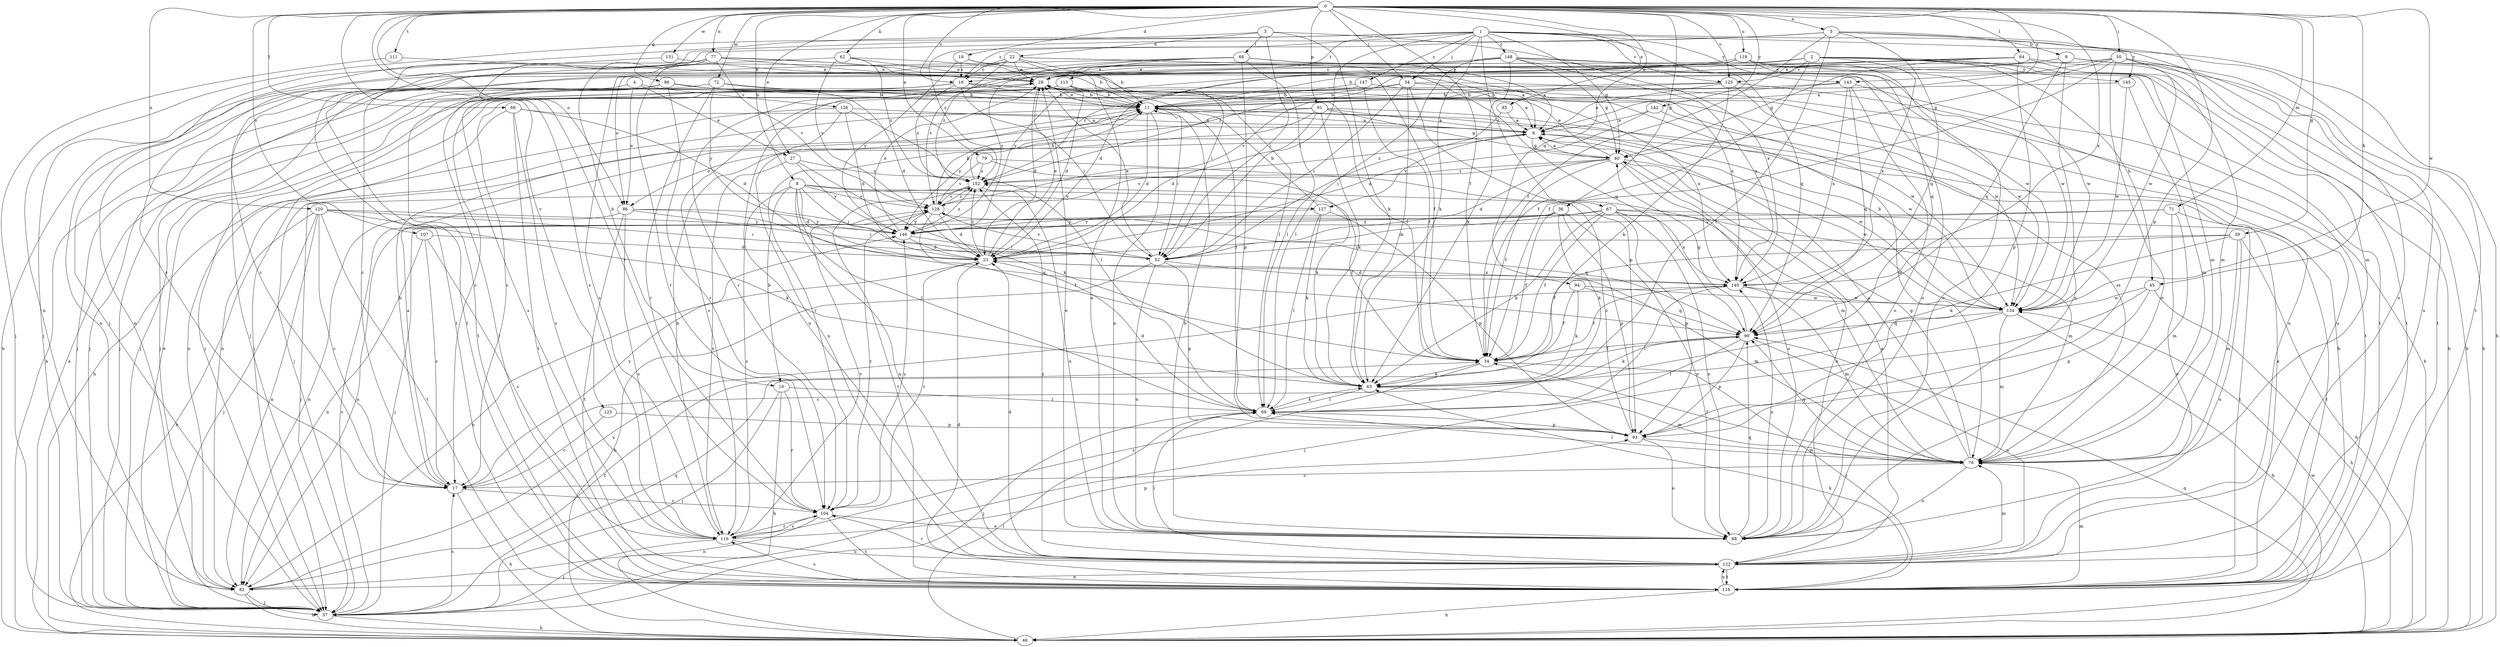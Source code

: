 strict digraph  {
0;
1;
2;
3;
4;
5;
6;
8;
9;
10;
11;
16;
17;
19;
22;
23;
27;
28;
34;
36;
39;
40;
45;
46;
50;
52;
54;
57;
62;
63;
64;
66;
67;
68;
69;
71;
72;
76;
77;
79;
82;
85;
86;
88;
91;
93;
94;
96;
99;
104;
107;
110;
111;
113;
116;
118;
120;
122;
123;
125;
126;
127;
128;
131;
134;
140;
142;
143;
145;
146;
147;
148;
152;
0 -> 5  [label=a];
0 -> 8  [label=b];
0 -> 16  [label=c];
0 -> 19  [label=d];
0 -> 27  [label=e];
0 -> 34  [label=f];
0 -> 36  [label=g];
0 -> 39  [label=g];
0 -> 45  [label=h];
0 -> 50  [label=i];
0 -> 54  [label=j];
0 -> 62  [label=k];
0 -> 64  [label=l];
0 -> 66  [label=l];
0 -> 71  [label=m];
0 -> 72  [label=m];
0 -> 77  [label=n];
0 -> 79  [label=n];
0 -> 85  [label=o];
0 -> 86  [label=o];
0 -> 91  [label=p];
0 -> 93  [label=p];
0 -> 94  [label=q];
0 -> 96  [label=q];
0 -> 104  [label=r];
0 -> 107  [label=s];
0 -> 111  [label=t];
0 -> 118  [label=u];
0 -> 120  [label=u];
0 -> 123  [label=v];
0 -> 125  [label=v];
0 -> 131  [label=w];
0 -> 134  [label=w];
0 -> 140  [label=x];
0 -> 142  [label=y];
0 -> 143  [label=y];
1 -> 40  [label=g];
1 -> 52  [label=i];
1 -> 54  [label=j];
1 -> 57  [label=j];
1 -> 63  [label=k];
1 -> 67  [label=l];
1 -> 99  [label=q];
1 -> 110  [label=s];
1 -> 113  [label=t];
1 -> 116  [label=t];
1 -> 122  [label=u];
1 -> 125  [label=v];
1 -> 143  [label=y];
1 -> 147  [label=z];
1 -> 148  [label=z];
1 -> 152  [label=z];
2 -> 16  [label=c];
2 -> 34  [label=f];
2 -> 45  [label=h];
2 -> 46  [label=h];
2 -> 57  [label=j];
2 -> 76  [label=m];
2 -> 86  [label=o];
2 -> 125  [label=v];
2 -> 140  [label=x];
2 -> 145  [label=y];
3 -> 22  [label=d];
3 -> 52  [label=i];
3 -> 63  [label=k];
3 -> 68  [label=l];
3 -> 82  [label=n];
3 -> 140  [label=x];
4 -> 27  [label=e];
4 -> 57  [label=j];
4 -> 86  [label=o];
4 -> 126  [label=v];
5 -> 9  [label=b];
5 -> 10  [label=b];
5 -> 16  [label=c];
5 -> 34  [label=f];
5 -> 46  [label=h];
5 -> 69  [label=l];
5 -> 99  [label=q];
5 -> 145  [label=y];
6 -> 40  [label=g];
6 -> 86  [label=o];
6 -> 127  [label=v];
6 -> 134  [label=w];
6 -> 152  [label=z];
8 -> 10  [label=b];
8 -> 23  [label=d];
8 -> 34  [label=f];
8 -> 52  [label=i];
8 -> 69  [label=l];
8 -> 110  [label=s];
8 -> 122  [label=u];
8 -> 127  [label=v];
8 -> 128  [label=v];
9 -> 28  [label=e];
9 -> 46  [label=h];
9 -> 88  [label=o];
9 -> 99  [label=q];
9 -> 116  [label=t];
9 -> 152  [label=z];
10 -> 46  [label=h];
10 -> 57  [label=j];
10 -> 69  [label=l];
10 -> 104  [label=r];
11 -> 6  [label=a];
11 -> 23  [label=d];
11 -> 28  [label=e];
11 -> 52  [label=i];
11 -> 82  [label=n];
11 -> 88  [label=o];
16 -> 6  [label=a];
16 -> 11  [label=b];
16 -> 46  [label=h];
16 -> 52  [label=i];
16 -> 57  [label=j];
16 -> 116  [label=t];
16 -> 134  [label=w];
16 -> 152  [label=z];
17 -> 6  [label=a];
17 -> 11  [label=b];
17 -> 46  [label=h];
17 -> 104  [label=r];
17 -> 146  [label=y];
19 -> 6  [label=a];
19 -> 16  [label=c];
19 -> 52  [label=i];
19 -> 146  [label=y];
22 -> 11  [label=b];
22 -> 16  [label=c];
22 -> 28  [label=e];
22 -> 46  [label=h];
22 -> 88  [label=o];
22 -> 99  [label=q];
22 -> 116  [label=t];
22 -> 140  [label=x];
22 -> 152  [label=z];
23 -> 28  [label=e];
23 -> 82  [label=n];
23 -> 104  [label=r];
23 -> 140  [label=x];
23 -> 152  [label=z];
27 -> 63  [label=k];
27 -> 110  [label=s];
27 -> 146  [label=y];
27 -> 152  [label=z];
28 -> 11  [label=b];
28 -> 23  [label=d];
28 -> 57  [label=j];
28 -> 69  [label=l];
28 -> 122  [label=u];
34 -> 63  [label=k];
34 -> 110  [label=s];
34 -> 116  [label=t];
36 -> 34  [label=f];
36 -> 63  [label=k];
36 -> 82  [label=n];
36 -> 88  [label=o];
36 -> 93  [label=p];
36 -> 146  [label=y];
39 -> 34  [label=f];
39 -> 46  [label=h];
39 -> 52  [label=i];
39 -> 63  [label=k];
39 -> 76  [label=m];
39 -> 122  [label=u];
40 -> 6  [label=a];
40 -> 23  [label=d];
40 -> 28  [label=e];
40 -> 34  [label=f];
40 -> 88  [label=o];
40 -> 122  [label=u];
40 -> 128  [label=v];
40 -> 134  [label=w];
40 -> 152  [label=z];
45 -> 46  [label=h];
45 -> 57  [label=j];
45 -> 93  [label=p];
45 -> 134  [label=w];
46 -> 28  [label=e];
46 -> 69  [label=l];
46 -> 99  [label=q];
46 -> 134  [label=w];
50 -> 6  [label=a];
50 -> 28  [label=e];
50 -> 34  [label=f];
50 -> 40  [label=g];
50 -> 46  [label=h];
50 -> 88  [label=o];
50 -> 122  [label=u];
50 -> 134  [label=w];
52 -> 28  [label=e];
52 -> 46  [label=h];
52 -> 76  [label=m];
52 -> 88  [label=o];
52 -> 93  [label=p];
52 -> 128  [label=v];
54 -> 11  [label=b];
54 -> 46  [label=h];
54 -> 52  [label=i];
54 -> 63  [label=k];
54 -> 93  [label=p];
54 -> 110  [label=s];
54 -> 134  [label=w];
57 -> 17  [label=c];
57 -> 28  [label=e];
57 -> 46  [label=h];
57 -> 99  [label=q];
57 -> 128  [label=v];
62 -> 11  [label=b];
62 -> 17  [label=c];
62 -> 28  [label=e];
62 -> 128  [label=v];
62 -> 152  [label=z];
63 -> 69  [label=l];
63 -> 76  [label=m];
64 -> 11  [label=b];
64 -> 28  [label=e];
64 -> 40  [label=g];
64 -> 76  [label=m];
64 -> 93  [label=p];
64 -> 116  [label=t];
64 -> 152  [label=z];
66 -> 6  [label=a];
66 -> 23  [label=d];
66 -> 82  [label=n];
66 -> 110  [label=s];
66 -> 116  [label=t];
67 -> 34  [label=f];
67 -> 52  [label=i];
67 -> 63  [label=k];
67 -> 76  [label=m];
67 -> 88  [label=o];
67 -> 93  [label=p];
67 -> 116  [label=t];
67 -> 140  [label=x];
67 -> 146  [label=y];
68 -> 6  [label=a];
68 -> 17  [label=c];
68 -> 28  [label=e];
68 -> 69  [label=l];
68 -> 82  [label=n];
68 -> 93  [label=p];
68 -> 128  [label=v];
68 -> 134  [label=w];
69 -> 23  [label=d];
69 -> 57  [label=j];
69 -> 63  [label=k];
69 -> 93  [label=p];
71 -> 57  [label=j];
71 -> 76  [label=m];
71 -> 88  [label=o];
71 -> 116  [label=t];
71 -> 146  [label=y];
72 -> 11  [label=b];
72 -> 57  [label=j];
72 -> 76  [label=m];
72 -> 104  [label=r];
72 -> 146  [label=y];
76 -> 6  [label=a];
76 -> 17  [label=c];
76 -> 34  [label=f];
76 -> 40  [label=g];
76 -> 69  [label=l];
76 -> 88  [label=o];
76 -> 99  [label=q];
77 -> 17  [label=c];
77 -> 28  [label=e];
77 -> 34  [label=f];
77 -> 57  [label=j];
77 -> 69  [label=l];
77 -> 104  [label=r];
77 -> 116  [label=t];
77 -> 128  [label=v];
79 -> 63  [label=k];
79 -> 76  [label=m];
79 -> 128  [label=v];
79 -> 152  [label=z];
82 -> 34  [label=f];
82 -> 46  [label=h];
82 -> 57  [label=j];
82 -> 140  [label=x];
85 -> 6  [label=a];
85 -> 52  [label=i];
86 -> 52  [label=i];
86 -> 82  [label=n];
86 -> 99  [label=q];
86 -> 110  [label=s];
86 -> 116  [label=t];
86 -> 146  [label=y];
88 -> 11  [label=b];
88 -> 28  [label=e];
88 -> 99  [label=q];
88 -> 140  [label=x];
91 -> 6  [label=a];
91 -> 23  [label=d];
91 -> 40  [label=g];
91 -> 57  [label=j];
91 -> 63  [label=k];
91 -> 104  [label=r];
91 -> 134  [label=w];
91 -> 146  [label=y];
93 -> 76  [label=m];
93 -> 88  [label=o];
93 -> 152  [label=z];
94 -> 34  [label=f];
94 -> 63  [label=k];
94 -> 99  [label=q];
94 -> 134  [label=w];
96 -> 11  [label=b];
96 -> 23  [label=d];
96 -> 34  [label=f];
96 -> 57  [label=j];
96 -> 104  [label=r];
96 -> 110  [label=s];
96 -> 116  [label=t];
99 -> 34  [label=f];
99 -> 40  [label=g];
99 -> 63  [label=k];
99 -> 69  [label=l];
99 -> 93  [label=p];
99 -> 122  [label=u];
104 -> 82  [label=n];
104 -> 88  [label=o];
104 -> 110  [label=s];
104 -> 116  [label=t];
104 -> 146  [label=y];
107 -> 17  [label=c];
107 -> 23  [label=d];
107 -> 82  [label=n];
107 -> 110  [label=s];
110 -> 11  [label=b];
110 -> 57  [label=j];
110 -> 93  [label=p];
110 -> 104  [label=r];
110 -> 122  [label=u];
110 -> 128  [label=v];
111 -> 28  [label=e];
111 -> 57  [label=j];
113 -> 11  [label=b];
113 -> 17  [label=c];
113 -> 23  [label=d];
113 -> 57  [label=j];
113 -> 122  [label=u];
116 -> 6  [label=a];
116 -> 11  [label=b];
116 -> 23  [label=d];
116 -> 46  [label=h];
116 -> 63  [label=k];
116 -> 76  [label=m];
116 -> 110  [label=s];
116 -> 122  [label=u];
118 -> 23  [label=d];
118 -> 28  [label=e];
118 -> 76  [label=m];
118 -> 88  [label=o];
118 -> 99  [label=q];
118 -> 104  [label=r];
118 -> 134  [label=w];
118 -> 146  [label=y];
120 -> 17  [label=c];
120 -> 46  [label=h];
120 -> 52  [label=i];
120 -> 57  [label=j];
120 -> 63  [label=k];
120 -> 82  [label=n];
120 -> 116  [label=t];
120 -> 146  [label=y];
122 -> 6  [label=a];
122 -> 23  [label=d];
122 -> 69  [label=l];
122 -> 76  [label=m];
122 -> 82  [label=n];
122 -> 104  [label=r];
122 -> 116  [label=t];
122 -> 152  [label=z];
123 -> 17  [label=c];
123 -> 93  [label=p];
125 -> 6  [label=a];
125 -> 11  [label=b];
125 -> 17  [label=c];
125 -> 63  [label=k];
125 -> 122  [label=u];
125 -> 134  [label=w];
126 -> 6  [label=a];
126 -> 23  [label=d];
126 -> 46  [label=h];
126 -> 69  [label=l];
126 -> 122  [label=u];
127 -> 11  [label=b];
127 -> 63  [label=k];
127 -> 69  [label=l];
127 -> 93  [label=p];
127 -> 146  [label=y];
128 -> 11  [label=b];
128 -> 23  [label=d];
128 -> 34  [label=f];
128 -> 99  [label=q];
128 -> 104  [label=r];
128 -> 146  [label=y];
128 -> 152  [label=z];
131 -> 28  [label=e];
131 -> 82  [label=n];
134 -> 11  [label=b];
134 -> 17  [label=c];
134 -> 46  [label=h];
134 -> 76  [label=m];
134 -> 99  [label=q];
140 -> 23  [label=d];
140 -> 34  [label=f];
140 -> 69  [label=l];
140 -> 76  [label=m];
140 -> 134  [label=w];
142 -> 6  [label=a];
142 -> 23  [label=d];
142 -> 76  [label=m];
143 -> 11  [label=b];
143 -> 88  [label=o];
143 -> 99  [label=q];
143 -> 116  [label=t];
143 -> 128  [label=v];
143 -> 140  [label=x];
145 -> 11  [label=b];
145 -> 76  [label=m];
145 -> 134  [label=w];
146 -> 23  [label=d];
146 -> 28  [label=e];
146 -> 52  [label=i];
146 -> 152  [label=z];
147 -> 11  [label=b];
147 -> 34  [label=f];
147 -> 57  [label=j];
147 -> 140  [label=x];
148 -> 28  [label=e];
148 -> 40  [label=g];
148 -> 63  [label=k];
148 -> 69  [label=l];
148 -> 88  [label=o];
148 -> 110  [label=s];
148 -> 116  [label=t];
148 -> 134  [label=w];
148 -> 140  [label=x];
148 -> 146  [label=y];
152 -> 11  [label=b];
152 -> 57  [label=j];
152 -> 88  [label=o];
152 -> 116  [label=t];
152 -> 128  [label=v];
}
